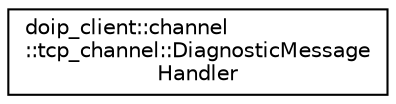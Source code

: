 digraph "Graphical Class Hierarchy"
{
 // LATEX_PDF_SIZE
  edge [fontname="Helvetica",fontsize="10",labelfontname="Helvetica",labelfontsize="10"];
  node [fontname="Helvetica",fontsize="10",shape=record];
  rankdir="LR";
  Node0 [label="doip_client::channel\l::tcp_channel::DiagnosticMessage\lHandler",height=0.2,width=0.4,color="black", fillcolor="white", style="filled",URL="$classdoip__client_1_1channel_1_1tcp__channel_1_1DiagnosticMessageHandler.html",tooltip="Class used as a handler to process routing activation messages."];
}
